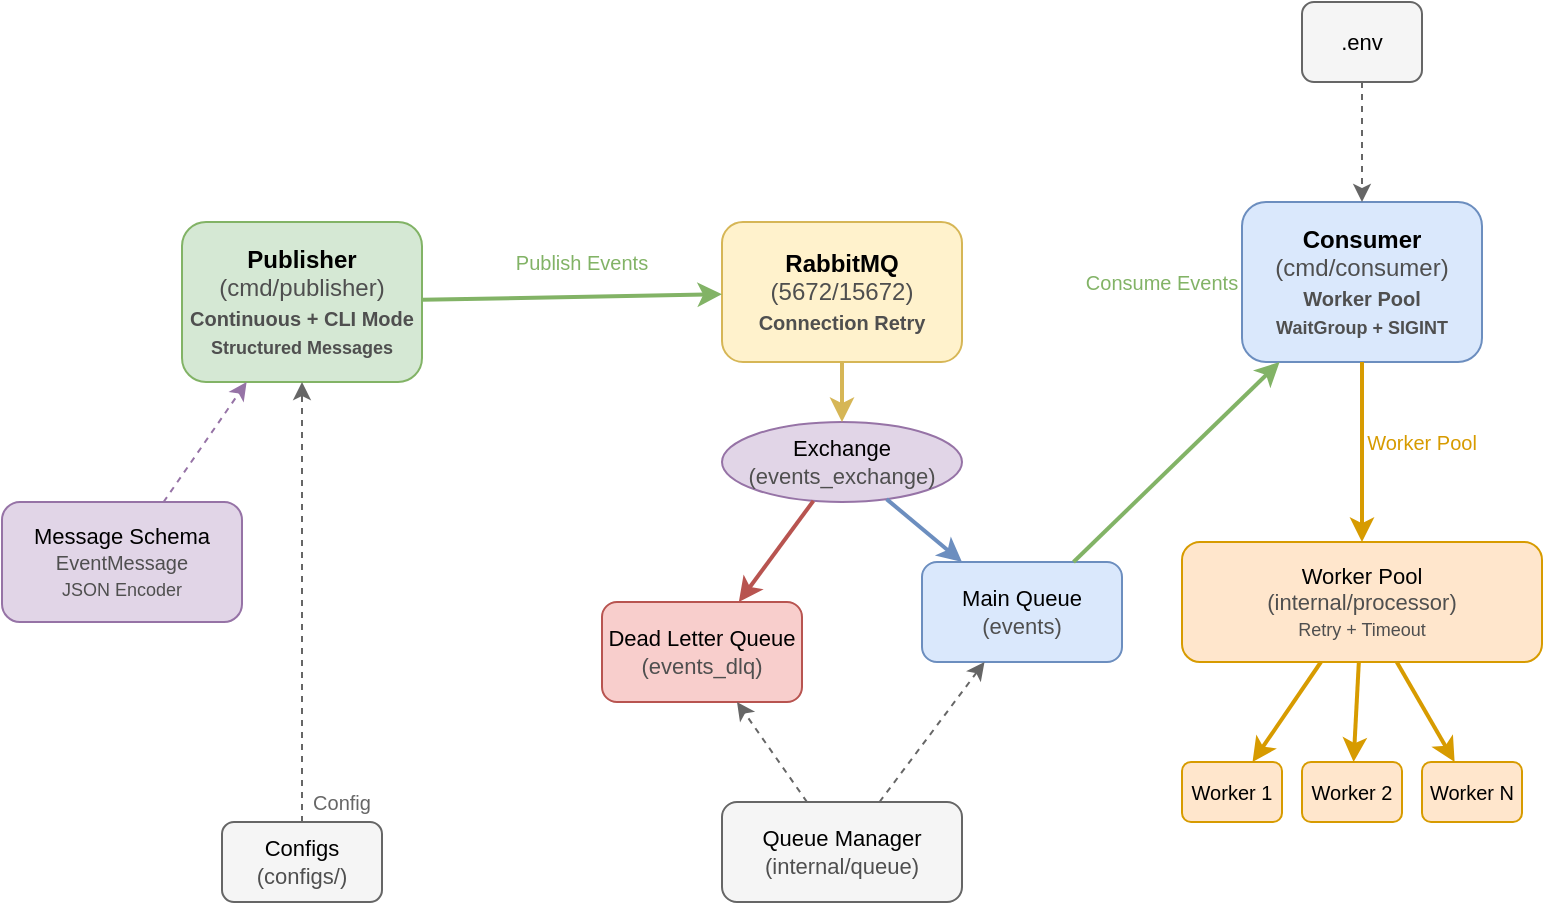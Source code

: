 <mxfile>
    <diagram name="Gohopper Architecture" id="architecture">
        <mxGraphModel dx="2023" dy="1435" grid="1" gridSize="10" guides="1" tooltips="1" connect="1" arrows="1" fold="1" page="1" pageScale="1" pageWidth="1169" pageHeight="827" math="0" shadow="0">
            <root>
                <mxCell id="0"/>
                <mxCell id="1" parent="0"/>
                <mxCell id="publisher" value="Publisher&lt;br&gt;&lt;span style=&quot;font-weight: normal;&quot;&gt;&lt;font style=&quot;color: rgb(79, 79, 79);&quot;&gt;(cmd/publisher)&lt;/font&gt;&lt;/span&gt;&lt;br&gt;&lt;font style=&quot;color: rgb(79, 79, 79); font-size: 10px;&quot;&gt;Continuous + CLI Mode&lt;/font&gt;&lt;br&gt;&lt;font style=&quot;color: rgb(79, 79, 79); font-size: 9px;&quot;&gt;Structured Messages&lt;/font&gt;" style="rounded=1;whiteSpace=wrap;html=1;fillColor=#d5e8d4;strokeColor=#82b366;fontSize=12;fontStyle=1;" parent="1" vertex="1">
                    <mxGeometry x="30" y="100" width="120" height="80" as="geometry"/>
                </mxCell>
                <mxCell id="rabbitmq" value="RabbitMQ&lt;br&gt;&lt;font style=&quot;color: rgb(79, 79, 79); font-weight: normal;&quot;&gt;(5672/15672)&lt;/font&gt;&lt;br&gt;&lt;font style=&quot;color: rgb(79, 79, 79); font-size: 10px;&quot;&gt;Connection Retry&lt;/font&gt;" style="rounded=1;whiteSpace=wrap;html=1;fillColor=#fff2cc;strokeColor=#d6b656;fontSize=12;fontStyle=1;" parent="1" vertex="1">
                    <mxGeometry x="300" y="100" width="120" height="70" as="geometry"/>
                </mxCell>
                <mxCell id="exchange" value="Exchange&lt;br&gt;&lt;font style=&quot;color: rgb(79, 79, 79);&quot;&gt;(events_exchange)&lt;/font&gt;" style="ellipse;whiteSpace=wrap;html=1;fillColor=#e1d5e7;strokeColor=#9673a6;fontSize=11;" parent="1" vertex="1">
                    <mxGeometry x="300" y="200" width="120" height="40" as="geometry"/>
                </mxCell>
                <mxCell id="mainQueue" value="Main Queue&lt;br&gt;&lt;font style=&quot;color: rgb(79, 79, 79);&quot;&gt;(events)&lt;/font&gt;" style="rounded=1;whiteSpace=wrap;html=1;fillColor=#dae8fc;strokeColor=#6c8ebf;fontSize=11;" parent="1" vertex="1">
                    <mxGeometry x="400" y="270" width="100" height="50" as="geometry"/>
                </mxCell>
                <mxCell id="dlq" value="Dead Letter Queue&lt;br&gt;&lt;font style=&quot;color: rgb(79, 79, 79);&quot;&gt;(events_dlq)&lt;/font&gt;" style="rounded=1;whiteSpace=wrap;html=1;fillColor=#f8cecc;strokeColor=#b85450;fontSize=11;" parent="1" vertex="1">
                    <mxGeometry x="240" y="290" width="100" height="50" as="geometry"/>
                </mxCell>
                <mxCell id="consumer" value="Consumer&lt;br&gt;&lt;span style=&quot;font-weight: normal;&quot;&gt;&lt;font style=&quot;color: rgb(79, 79, 79);&quot;&gt;(cmd/consumer)&lt;/font&gt;&lt;/span&gt;&lt;br&gt;&lt;font style=&quot;color: rgb(79, 79, 79); font-size: 10px;&quot;&gt;Worker Pool&lt;/font&gt;&lt;br&gt;&lt;font style=&quot;color: rgb(79, 79, 79); font-size: 9px;&quot;&gt;WaitGroup + SIGINT&lt;/font&gt;" style="rounded=1;whiteSpace=wrap;html=1;fillColor=#dae8fc;strokeColor=#6c8ebf;fontSize=12;fontStyle=1;" parent="1" vertex="1">
                    <mxGeometry x="560" y="90" width="120" height="80" as="geometry"/>
                </mxCell>
                <mxCell id="workerPool" value="Worker Pool&lt;br&gt;&lt;font style=&quot;color: rgb(79, 79, 79);&quot;&gt;(internal/processor)&lt;/font&gt;&lt;br&gt;&lt;font style=&quot;color: rgb(79, 79, 79); font-size: 9px;&quot;&gt;Retry + Timeout&lt;/font&gt;" style="rounded=1;whiteSpace=wrap;html=1;fillColor=#ffe6cc;strokeColor=#d79b00;fontSize=11;" parent="1" vertex="1">
                    <mxGeometry x="530" y="260" width="180" height="60" as="geometry"/>
                </mxCell>
                <mxCell id="worker1" value="Worker 1" style="rounded=1;whiteSpace=wrap;html=1;fillColor=#ffe6cc;strokeColor=#d79b00;fontSize=10;" parent="1" vertex="1">
                    <mxGeometry x="530" y="370" width="50" height="30" as="geometry"/>
                </mxCell>
                <mxCell id="worker2" value="Worker 2" style="rounded=1;whiteSpace=wrap;html=1;fillColor=#ffe6cc;strokeColor=#d79b00;fontSize=10;" parent="1" vertex="1">
                    <mxGeometry x="590" y="370" width="50" height="30" as="geometry"/>
                </mxCell>
                <mxCell id="worker3" value="Worker N" style="rounded=1;whiteSpace=wrap;html=1;fillColor=#ffe6cc;strokeColor=#d79b00;fontSize=10;" parent="1" vertex="1">
                    <mxGeometry x="650" y="370" width="50" height="30" as="geometry"/>
                </mxCell>
                <mxCell id="queueManager" value="Queue Manager&lt;br&gt;&lt;font style=&quot;color: rgb(79, 79, 79);&quot;&gt;(internal/queue)&lt;/font&gt;" style="rounded=1;whiteSpace=wrap;html=1;fillColor=#f5f5f5;strokeColor=#666666;fontSize=11;" parent="1" vertex="1">
                    <mxGeometry x="300" y="390" width="120" height="50" as="geometry"/>
                </mxCell>
                <mxCell id="configs" value="Configs&lt;br&gt;&lt;font style=&quot;color: rgb(79, 79, 79);&quot;&gt;(configs/)&lt;/font&gt;" style="rounded=1;whiteSpace=wrap;html=1;fillColor=#f5f5f5;strokeColor=#666666;fontSize=11;" parent="1" vertex="1">
                    <mxGeometry x="50" y="400" width="80" height="40" as="geometry"/>
                </mxCell>
                <mxCell id="env" value=".env" style="rounded=1;whiteSpace=wrap;html=1;fillColor=#f5f5f5;strokeColor=#666666;fontSize=11;" parent="1" vertex="1">
                    <mxGeometry x="590" y="-10" width="60" height="40" as="geometry"/>
                </mxCell>
                <mxCell id="messageSchema" value="Message Schema&lt;br&gt;&lt;font style=&quot;color: rgb(79, 79, 79); font-size: 10px;&quot;&gt;EventMessage&lt;/font&gt;&lt;br&gt;&lt;font style=&quot;color: rgb(79, 79, 79); font-size: 9px;&quot;&gt;JSON Encoder&lt;/font&gt;" style="rounded=1;whiteSpace=wrap;html=1;fillColor=#e1d5e7;strokeColor=#9673a6;fontSize=11;" parent="1" vertex="1">
                    <mxGeometry x="-60" y="240" width="120" height="60" as="geometry"/>
                </mxCell>
                <mxCell id="conn1" value="" style="endArrow=classic;html=1;rounded=0;strokeWidth=2;strokeColor=#82b366;" parent="1" source="publisher" target="rabbitmq" edge="1">
                    <mxGeometry width="50" height="50" relative="1" as="geometry">
                        <mxPoint x="200" y="130" as="sourcePoint"/>
                        <mxPoint x="250" y="80" as="targetPoint"/>
                    </mxGeometry>
                </mxCell>
                <mxCell id="conn2" value="" style="endArrow=classic;html=1;rounded=0;strokeWidth=2;strokeColor=#d6b656;" parent="1" source="rabbitmq" target="exchange" edge="1">
                    <mxGeometry width="50" height="50" relative="1" as="geometry">
                        <mxPoint x="360" y="160" as="sourcePoint"/>
                        <mxPoint x="360" y="200" as="targetPoint"/>
                    </mxGeometry>
                </mxCell>
                <mxCell id="conn3" value="" style="endArrow=classic;html=1;rounded=0;strokeWidth=2;strokeColor=#6c8ebf;" parent="1" source="exchange" target="mainQueue" edge="1">
                    <mxGeometry width="50" height="50" relative="1" as="geometry">
                        <mxPoint x="320" y="240" as="sourcePoint"/>
                        <mxPoint x="250" y="300" as="targetPoint"/>
                    </mxGeometry>
                </mxCell>
                <mxCell id="conn4" value="" style="endArrow=classic;html=1;rounded=0;strokeWidth=2;strokeColor=#b85450;" parent="1" source="exchange" target="dlq" edge="1">
                    <mxGeometry width="50" height="50" relative="1" as="geometry">
                        <mxPoint x="400" y="240" as="sourcePoint"/>
                        <mxPoint x="450" y="300" as="targetPoint"/>
                    </mxGeometry>
                </mxCell>
                <mxCell id="conn5" value="" style="endArrow=classic;html=1;rounded=0;strokeWidth=2;strokeColor=#82b366;" parent="1" source="mainQueue" target="consumer" edge="1">
                    <mxGeometry width="50" height="50" relative="1" as="geometry">
                        <mxPoint x="300" y="325" as="sourcePoint"/>
                        <mxPoint x="550" y="160" as="targetPoint"/>
                    </mxGeometry>
                </mxCell>
                <mxCell id="conn6" value="" style="endArrow=classic;html=1;rounded=0;strokeWidth=2;strokeColor=#d79b00;" parent="1" source="consumer" target="workerPool" edge="1">
                    <mxGeometry width="50" height="50" relative="1" as="geometry">
                        <mxPoint x="610" y="160" as="sourcePoint"/>
                        <mxPoint x="610" y="200" as="targetPoint"/>
                    </mxGeometry>
                </mxCell>
                <mxCell id="conn7" value="" style="endArrow=classic;html=1;rounded=0;strokeWidth=2;strokeColor=#d79b00;" parent="1" source="workerPool" target="worker1" edge="1">
                    <mxGeometry width="50" height="50" relative="1" as="geometry">
                        <mxPoint x="610" y="300" as="sourcePoint"/>
                        <mxPoint x="555" y="330" as="targetPoint"/>
                    </mxGeometry>
                </mxCell>
                <mxCell id="conn8" value="" style="endArrow=classic;html=1;rounded=0;strokeWidth=2;strokeColor=#d79b00;" parent="1" source="workerPool" target="worker2" edge="1">
                    <mxGeometry width="50" height="50" relative="1" as="geometry">
                        <mxPoint x="610" y="300" as="sourcePoint"/>
                        <mxPoint x="615" y="330" as="targetPoint"/>
                    </mxGeometry>
                </mxCell>
                <mxCell id="conn9" value="" style="endArrow=classic;html=1;rounded=0;strokeWidth=2;strokeColor=#d79b00;" parent="1" source="workerPool" target="worker3" edge="1">
                    <mxGeometry width="50" height="50" relative="1" as="geometry">
                        <mxPoint x="610" y="300" as="sourcePoint"/>
                        <mxPoint x="675" y="330" as="targetPoint"/>
                    </mxGeometry>
                </mxCell>
                <mxCell id="conn10" value="" style="endArrow=classic;html=1;rounded=0;strokeWidth=1;strokeColor=#666666;dashed=1;" parent="1" source="queueManager" target="mainQueue" edge="1">
                    <mxGeometry width="50" height="50" relative="1" as="geometry">
                        <mxPoint x="170" y="325" as="sourcePoint"/>
                        <mxPoint x="200" y="325" as="targetPoint"/>
                    </mxGeometry>
                </mxCell>
                <mxCell id="conn11" value="" style="endArrow=classic;html=1;rounded=0;strokeWidth=1;strokeColor=#666666;dashed=1;" parent="1" source="queueManager" target="dlq" edge="1">
                    <mxGeometry width="50" height="50" relative="1" as="geometry">
                        <mxPoint x="170" y="325" as="sourcePoint"/>
                        <mxPoint x="400" y="325" as="targetPoint"/>
                    </mxGeometry>
                </mxCell>
                <mxCell id="conn12" value="" style="endArrow=classic;html=1;rounded=0;strokeWidth=1;strokeColor=#666666;dashed=1;" parent="1" source="configs" target="publisher" edge="1">
                    <mxGeometry width="50" height="50" relative="1" as="geometry">
                        <mxPoint x="90" y="400" as="sourcePoint"/>
                        <mxPoint x="110" y="160" as="targetPoint"/>
                    </mxGeometry>
                </mxCell>
                <mxCell id="conn14" value="" style="endArrow=classic;html=1;rounded=0;strokeWidth=1;strokeColor=#9673a6;dashed=1;" parent="1" source="messageSchema" target="publisher" edge="1">
                    <mxGeometry width="50" height="50" relative="1" as="geometry">
                        <mxPoint x="90" y="200" as="sourcePoint"/>
                        <mxPoint x="90" y="180" as="targetPoint"/>
                    </mxGeometry>
                </mxCell>
                <mxCell id="conn13" value="" style="endArrow=classic;html=1;rounded=0;strokeWidth=1;strokeColor=#666666;dashed=1;" parent="1" source="env" target="consumer" edge="1">
                    <mxGeometry width="50" height="50" relative="1" as="geometry">
                        <mxPoint x="180" y="420" as="sourcePoint"/>
                        <mxPoint x="610" y="160" as="targetPoint"/>
                    </mxGeometry>
                </mxCell>
                <mxCell id="label1" value="Publish Events" style="text;html=1;strokeColor=none;fillColor=none;align=center;verticalAlign=middle;whiteSpace=wrap;rounded=0;fontSize=10;fontColor=#82b366;" parent="1" vertex="1">
                    <mxGeometry x="190" y="110" width="80" height="20" as="geometry"/>
                </mxCell>
                <mxCell id="label2" value="Consume Events" style="text;html=1;strokeColor=none;fillColor=none;align=center;verticalAlign=middle;whiteSpace=wrap;rounded=0;fontSize=10;fontColor=#82b366;" parent="1" vertex="1">
                    <mxGeometry x="480" y="120" width="80" height="20" as="geometry"/>
                </mxCell>
                <mxCell id="label3" value="Worker Pool" style="text;html=1;strokeColor=none;fillColor=none;align=center;verticalAlign=middle;whiteSpace=wrap;rounded=0;fontSize=10;fontColor=#d79b00;" parent="1" vertex="1">
                    <mxGeometry x="620" y="200" width="60" height="20" as="geometry"/>
                </mxCell>
                <mxCell id="label4" value="Config" style="text;html=1;strokeColor=none;fillColor=none;align=center;verticalAlign=middle;whiteSpace=wrap;rounded=0;fontSize=10;fontColor=#666666;" parent="1" vertex="1">
                    <mxGeometry x="90" y="380" width="40" height="20" as="geometry"/>
                </mxCell>
            </root>
        </mxGraphModel>
    </diagram>
</mxfile>